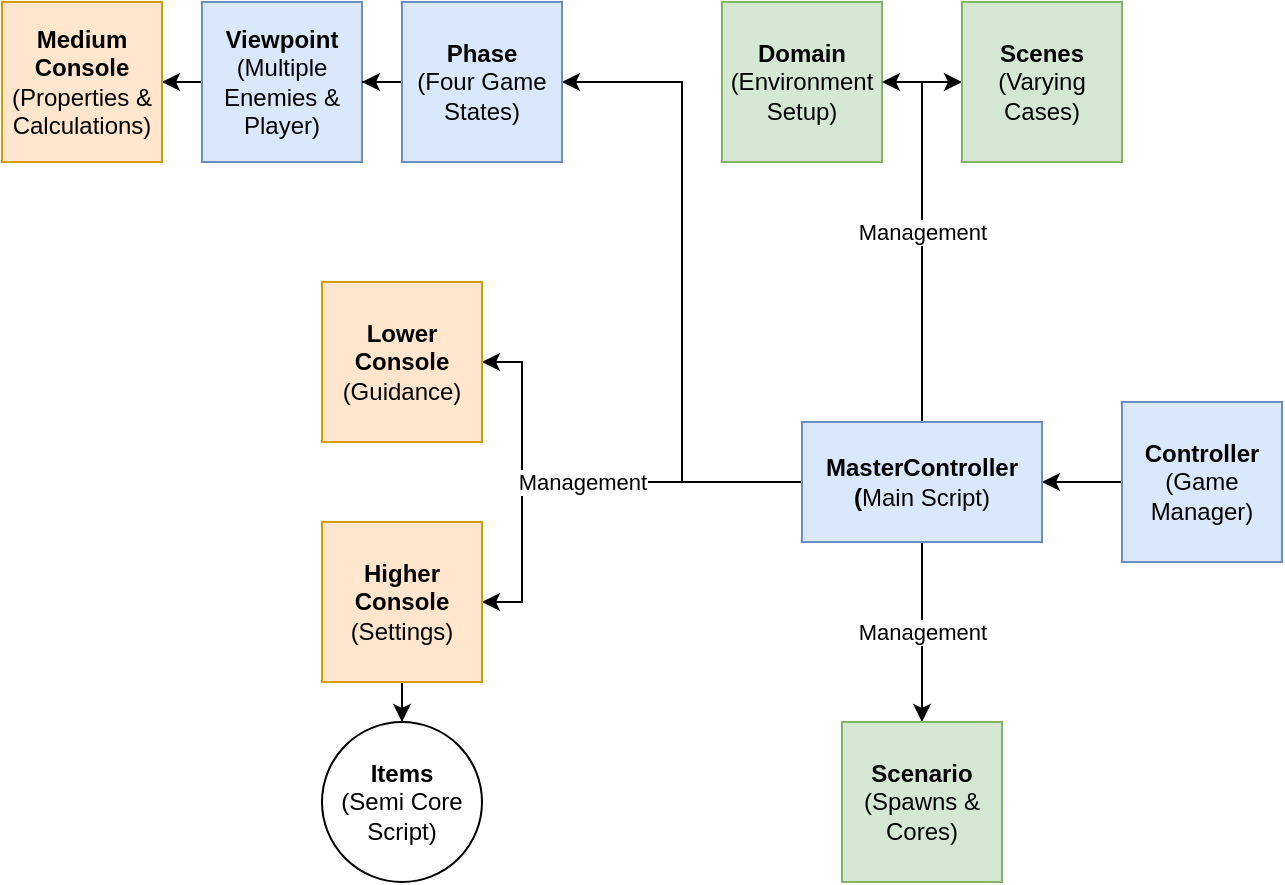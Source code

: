 <mxfile version="20.8.16" type="device"><diagram name="Page-1" id="4M6h1cj1GiacY7bGbpyp"><mxGraphModel dx="757" dy="599" grid="1" gridSize="10" guides="1" tooltips="1" connect="1" arrows="1" fold="1" page="1" pageScale="1" pageWidth="850" pageHeight="1100" math="0" shadow="0"><root><mxCell id="0"/><mxCell id="1" parent="0"/><mxCell id="dNtVz57e9OLIxo6NHq2r-2" value="&lt;b&gt;Domain&lt;/b&gt;&lt;br&gt;(Environment Setup)" style="whiteSpace=wrap;html=1;aspect=fixed;fillColor=#d5e8d4;strokeColor=#82b366;" parent="1" vertex="1"><mxGeometry x="480" y="40" width="80" height="80" as="geometry"/></mxCell><mxCell id="dNtVz57e9OLIxo6NHq2r-19" style="edgeStyle=orthogonalEdgeStyle;rounded=0;orthogonalLoop=1;jettySize=auto;html=1;" parent="1" source="dNtVz57e9OLIxo6NHq2r-4" target="dNtVz57e9OLIxo6NHq2r-11" edge="1"><mxGeometry relative="1" as="geometry"/></mxCell><mxCell id="dNtVz57e9OLIxo6NHq2r-4" value="&lt;b&gt;Controller&lt;br&gt;&lt;/b&gt;(Game Manager)" style="whiteSpace=wrap;html=1;aspect=fixed;fillColor=#dae8fc;strokeColor=#6c8ebf;" parent="1" vertex="1"><mxGeometry x="680" y="240" width="80" height="80" as="geometry"/></mxCell><mxCell id="dNtVz57e9OLIxo6NHq2r-20" style="edgeStyle=orthogonalEdgeStyle;rounded=0;orthogonalLoop=1;jettySize=auto;html=1;entryX=1;entryY=0.5;entryDx=0;entryDy=0;" parent="1" source="dNtVz57e9OLIxo6NHq2r-11" target="dNtVz57e9OLIxo6NHq2r-2" edge="1"><mxGeometry relative="1" as="geometry"/></mxCell><mxCell id="dNtVz57e9OLIxo6NHq2r-21" value="Management" style="edgeStyle=orthogonalEdgeStyle;rounded=0;orthogonalLoop=1;jettySize=auto;html=1;entryX=0;entryY=0.5;entryDx=0;entryDy=0;" parent="1" source="dNtVz57e9OLIxo6NHq2r-11" target="dNtVz57e9OLIxo6NHq2r-15" edge="1"><mxGeometry relative="1" as="geometry"/></mxCell><mxCell id="dNtVz57e9OLIxo6NHq2r-24" value="&lt;br&gt;" style="edgeStyle=orthogonalEdgeStyle;rounded=0;orthogonalLoop=1;jettySize=auto;html=1;entryX=1;entryY=0.5;entryDx=0;entryDy=0;" parent="1" source="dNtVz57e9OLIxo6NHq2r-11" target="dNtVz57e9OLIxo6NHq2r-22" edge="1"><mxGeometry relative="1" as="geometry"><Array as="points"><mxPoint x="380" y="280"/><mxPoint x="380" y="220"/></Array></mxGeometry></mxCell><mxCell id="dNtVz57e9OLIxo6NHq2r-25" value="Management" style="edgeStyle=orthogonalEdgeStyle;rounded=0;orthogonalLoop=1;jettySize=auto;html=1;entryX=1;entryY=0.5;entryDx=0;entryDy=0;" parent="1" source="dNtVz57e9OLIxo6NHq2r-11" target="dNtVz57e9OLIxo6NHq2r-23" edge="1"><mxGeometry relative="1" as="geometry"><Array as="points"><mxPoint x="380" y="280"/><mxPoint x="380" y="340"/></Array></mxGeometry></mxCell><mxCell id="dNtVz57e9OLIxo6NHq2r-31" value="Management" style="edgeStyle=orthogonalEdgeStyle;rounded=0;orthogonalLoop=1;jettySize=auto;html=1;" parent="1" source="dNtVz57e9OLIxo6NHq2r-11" target="dNtVz57e9OLIxo6NHq2r-30" edge="1"><mxGeometry relative="1" as="geometry"/></mxCell><mxCell id="dNtVz57e9OLIxo6NHq2r-37" style="edgeStyle=orthogonalEdgeStyle;rounded=0;orthogonalLoop=1;jettySize=auto;html=1;entryX=1;entryY=0.5;entryDx=0;entryDy=0;" parent="1" source="dNtVz57e9OLIxo6NHq2r-11" target="dNtVz57e9OLIxo6NHq2r-35" edge="1"><mxGeometry relative="1" as="geometry"/></mxCell><mxCell id="dNtVz57e9OLIxo6NHq2r-11" value="&lt;b&gt;MasterController&lt;br&gt;(&lt;/b&gt;Main Script)" style="rounded=0;whiteSpace=wrap;html=1;fillColor=#dae8fc;strokeColor=#6c8ebf;" parent="1" vertex="1"><mxGeometry x="520" y="250" width="120" height="60" as="geometry"/></mxCell><mxCell id="dNtVz57e9OLIxo6NHq2r-15" value="&lt;b&gt;Scenes&lt;/b&gt;&lt;br&gt;(Varying Cases)" style="whiteSpace=wrap;html=1;aspect=fixed;fillColor=#d5e8d4;strokeColor=#82b366;" parent="1" vertex="1"><mxGeometry x="600" y="40" width="80" height="80" as="geometry"/></mxCell><mxCell id="dNtVz57e9OLIxo6NHq2r-22" value="&lt;b&gt;Lower Console&lt;/b&gt; (Guidance)" style="whiteSpace=wrap;html=1;aspect=fixed;fillColor=#ffe6cc;strokeColor=#d79b00;" parent="1" vertex="1"><mxGeometry x="280" y="180" width="80" height="80" as="geometry"/></mxCell><mxCell id="dNtVz57e9OLIxo6NHq2r-29" style="edgeStyle=orthogonalEdgeStyle;rounded=0;orthogonalLoop=1;jettySize=auto;html=1;" parent="1" source="dNtVz57e9OLIxo6NHq2r-23" target="dNtVz57e9OLIxo6NHq2r-28" edge="1"><mxGeometry relative="1" as="geometry"/></mxCell><mxCell id="dNtVz57e9OLIxo6NHq2r-23" value="&lt;b&gt;Higher Console&lt;/b&gt;&lt;br&gt;(Settings)" style="whiteSpace=wrap;html=1;aspect=fixed;fillColor=#ffe6cc;strokeColor=#d79b00;" parent="1" vertex="1"><mxGeometry x="280" y="300" width="80" height="80" as="geometry"/></mxCell><mxCell id="dNtVz57e9OLIxo6NHq2r-28" value="&lt;b&gt;Items&lt;/b&gt;&lt;br&gt;(Semi Core Script)" style="ellipse;whiteSpace=wrap;html=1;aspect=fixed;" parent="1" vertex="1"><mxGeometry x="280" y="400" width="80" height="80" as="geometry"/></mxCell><mxCell id="dNtVz57e9OLIxo6NHq2r-30" value="&lt;b&gt;Scenario&lt;br&gt;&lt;/b&gt;(Spawns &amp;amp; Cores)" style="whiteSpace=wrap;html=1;aspect=fixed;fillColor=#d5e8d4;strokeColor=#82b366;" parent="1" vertex="1"><mxGeometry x="540" y="400" width="80" height="80" as="geometry"/></mxCell><mxCell id="dNtVz57e9OLIxo6NHq2r-39" style="edgeStyle=orthogonalEdgeStyle;rounded=0;orthogonalLoop=1;jettySize=auto;html=1;entryX=1;entryY=0.5;entryDx=0;entryDy=0;" parent="1" source="dNtVz57e9OLIxo6NHq2r-32" target="dNtVz57e9OLIxo6NHq2r-36" edge="1"><mxGeometry relative="1" as="geometry"/></mxCell><mxCell id="dNtVz57e9OLIxo6NHq2r-32" value="&lt;b&gt;Viewpoint&lt;/b&gt;&lt;br&gt;(Multiple Enemies &amp;amp; Player)" style="whiteSpace=wrap;html=1;aspect=fixed;fillColor=#dae8fc;strokeColor=#6c8ebf;" parent="1" vertex="1"><mxGeometry x="220" y="40" width="80" height="80" as="geometry"/></mxCell><mxCell id="dNtVz57e9OLIxo6NHq2r-38" style="edgeStyle=orthogonalEdgeStyle;rounded=0;orthogonalLoop=1;jettySize=auto;html=1;entryX=1;entryY=0.5;entryDx=0;entryDy=0;" parent="1" source="dNtVz57e9OLIxo6NHq2r-35" target="dNtVz57e9OLIxo6NHq2r-32" edge="1"><mxGeometry relative="1" as="geometry"/></mxCell><mxCell id="dNtVz57e9OLIxo6NHq2r-35" value="&lt;b&gt;Phase&lt;br&gt;&lt;/b&gt;(Four Game States)" style="whiteSpace=wrap;html=1;aspect=fixed;fillColor=#dae8fc;strokeColor=#6c8ebf;" parent="1" vertex="1"><mxGeometry x="320" y="40" width="80" height="80" as="geometry"/></mxCell><mxCell id="dNtVz57e9OLIxo6NHq2r-36" value="&lt;b&gt;Medium Console&lt;br&gt;&lt;/b&gt;(Properties &amp;amp; Calculations)" style="whiteSpace=wrap;html=1;aspect=fixed;fillColor=#ffe6cc;strokeColor=#d79b00;" parent="1" vertex="1"><mxGeometry x="120" y="40" width="80" height="80" as="geometry"/></mxCell></root></mxGraphModel></diagram></mxfile>